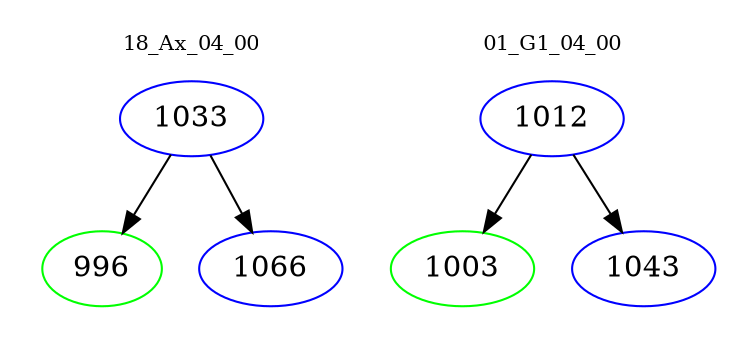 digraph{
subgraph cluster_0 {
color = white
label = "18_Ax_04_00";
fontsize=10;
T0_1033 [label="1033", color="blue"]
T0_1033 -> T0_996 [color="black"]
T0_996 [label="996", color="green"]
T0_1033 -> T0_1066 [color="black"]
T0_1066 [label="1066", color="blue"]
}
subgraph cluster_1 {
color = white
label = "01_G1_04_00";
fontsize=10;
T1_1012 [label="1012", color="blue"]
T1_1012 -> T1_1003 [color="black"]
T1_1003 [label="1003", color="green"]
T1_1012 -> T1_1043 [color="black"]
T1_1043 [label="1043", color="blue"]
}
}
